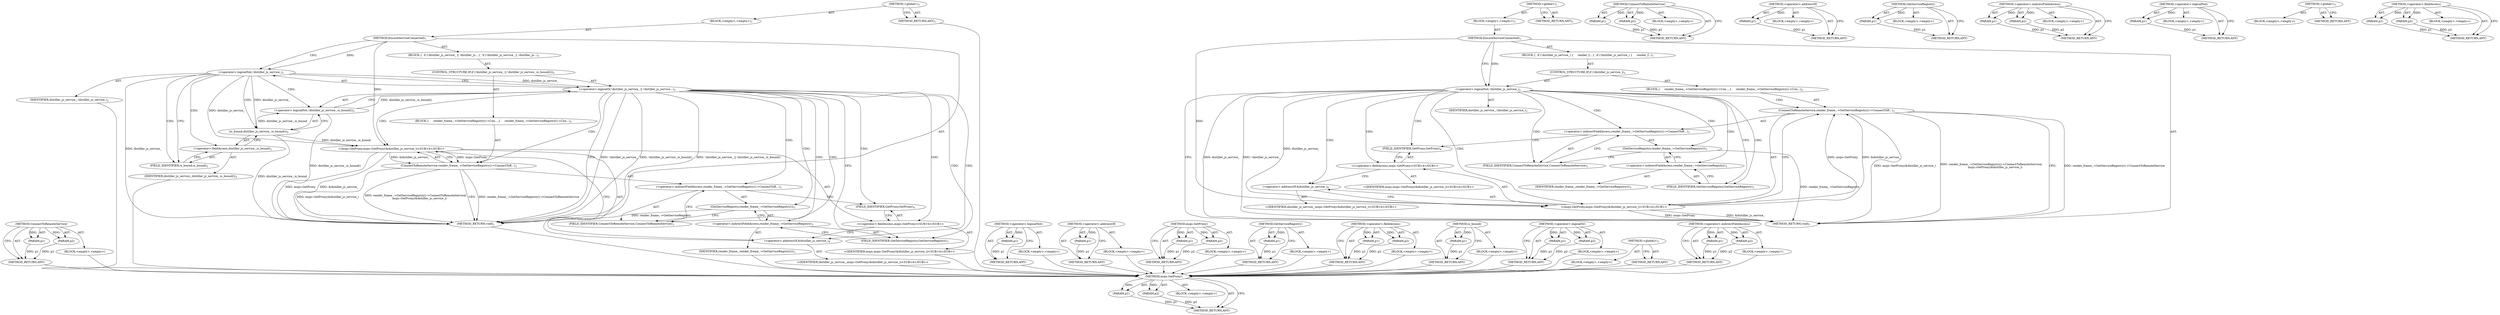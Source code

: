 digraph "&lt;operator&gt;.indirectFieldAccess" {
vulnerable_60 [label=<(METHOD,mojo.GetProxy)>];
vulnerable_61 [label=<(PARAM,p1)>];
vulnerable_62 [label=<(PARAM,p2)>];
vulnerable_63 [label=<(BLOCK,&lt;empty&gt;,&lt;empty&gt;)>];
vulnerable_64 [label=<(METHOD_RETURN,ANY)>];
vulnerable_6 [label=<(METHOD,&lt;global&gt;)<SUB>1</SUB>>];
vulnerable_7 [label=<(BLOCK,&lt;empty&gt;,&lt;empty&gt;)<SUB>1</SUB>>];
vulnerable_8 [label=<(METHOD,EnsureServiceConnected)<SUB>1</SUB>>];
vulnerable_9 [label=<(BLOCK,{
  if (!distiller_js_service_) {
     render_f...,{
  if (!distiller_js_service_) {
     render_f...)<SUB>1</SUB>>];
vulnerable_10 [label=<(CONTROL_STRUCTURE,IF,if (!distiller_js_service_))<SUB>2</SUB>>];
vulnerable_11 [label=<(&lt;operator&gt;.logicalNot,!distiller_js_service_)<SUB>2</SUB>>];
vulnerable_12 [label=<(IDENTIFIER,distiller_js_service_,!distiller_js_service_)<SUB>2</SUB>>];
vulnerable_13 [label=<(BLOCK,{
     render_frame_-&gt;GetServiceRegistry()-&gt;Con...,{
     render_frame_-&gt;GetServiceRegistry()-&gt;Con...)<SUB>2</SUB>>];
vulnerable_14 [label=<(ConnectToRemoteService,render_frame_-&gt;GetServiceRegistry()-&gt;ConnectToR...)<SUB>3</SUB>>];
vulnerable_15 [label=<(&lt;operator&gt;.indirectFieldAccess,render_frame_-&gt;GetServiceRegistry()-&gt;ConnectToR...)<SUB>3</SUB>>];
vulnerable_16 [label=<(GetServiceRegistry,render_frame_-&gt;GetServiceRegistry())<SUB>3</SUB>>];
vulnerable_17 [label=<(&lt;operator&gt;.indirectFieldAccess,render_frame_-&gt;GetServiceRegistry)<SUB>3</SUB>>];
vulnerable_18 [label=<(IDENTIFIER,render_frame_,render_frame_-&gt;GetServiceRegistry())<SUB>3</SUB>>];
vulnerable_19 [label=<(FIELD_IDENTIFIER,GetServiceRegistry,GetServiceRegistry)<SUB>3</SUB>>];
vulnerable_20 [label=<(FIELD_IDENTIFIER,ConnectToRemoteService,ConnectToRemoteService)<SUB>3</SUB>>];
vulnerable_21 [label="<(mojo.GetProxy,mojo::GetProxy(&amp;distiller_js_service_))<SUB>4</SUB>>"];
vulnerable_22 [label="<(&lt;operator&gt;.fieldAccess,mojo::GetProxy)<SUB>4</SUB>>"];
vulnerable_23 [label="<(IDENTIFIER,mojo,mojo::GetProxy(&amp;distiller_js_service_))<SUB>4</SUB>>"];
vulnerable_24 [label=<(FIELD_IDENTIFIER,GetProxy,GetProxy)<SUB>4</SUB>>];
vulnerable_25 [label=<(&lt;operator&gt;.addressOf,&amp;distiller_js_service_)<SUB>4</SUB>>];
vulnerable_26 [label="<(IDENTIFIER,distiller_js_service_,mojo::GetProxy(&amp;distiller_js_service_))<SUB>4</SUB>>"];
vulnerable_27 [label=<(METHOD_RETURN,void)<SUB>1</SUB>>];
vulnerable_29 [label=<(METHOD_RETURN,ANY)<SUB>1</SUB>>];
vulnerable_46 [label=<(METHOD,ConnectToRemoteService)>];
vulnerable_47 [label=<(PARAM,p1)>];
vulnerable_48 [label=<(PARAM,p2)>];
vulnerable_49 [label=<(BLOCK,&lt;empty&gt;,&lt;empty&gt;)>];
vulnerable_50 [label=<(METHOD_RETURN,ANY)>];
vulnerable_70 [label=<(METHOD,&lt;operator&gt;.addressOf)>];
vulnerable_71 [label=<(PARAM,p1)>];
vulnerable_72 [label=<(BLOCK,&lt;empty&gt;,&lt;empty&gt;)>];
vulnerable_73 [label=<(METHOD_RETURN,ANY)>];
vulnerable_56 [label=<(METHOD,GetServiceRegistry)>];
vulnerable_57 [label=<(PARAM,p1)>];
vulnerable_58 [label=<(BLOCK,&lt;empty&gt;,&lt;empty&gt;)>];
vulnerable_59 [label=<(METHOD_RETURN,ANY)>];
vulnerable_51 [label=<(METHOD,&lt;operator&gt;.indirectFieldAccess)>];
vulnerable_52 [label=<(PARAM,p1)>];
vulnerable_53 [label=<(PARAM,p2)>];
vulnerable_54 [label=<(BLOCK,&lt;empty&gt;,&lt;empty&gt;)>];
vulnerable_55 [label=<(METHOD_RETURN,ANY)>];
vulnerable_42 [label=<(METHOD,&lt;operator&gt;.logicalNot)>];
vulnerable_43 [label=<(PARAM,p1)>];
vulnerable_44 [label=<(BLOCK,&lt;empty&gt;,&lt;empty&gt;)>];
vulnerable_45 [label=<(METHOD_RETURN,ANY)>];
vulnerable_36 [label=<(METHOD,&lt;global&gt;)<SUB>1</SUB>>];
vulnerable_37 [label=<(BLOCK,&lt;empty&gt;,&lt;empty&gt;)>];
vulnerable_38 [label=<(METHOD_RETURN,ANY)>];
vulnerable_65 [label=<(METHOD,&lt;operator&gt;.fieldAccess)>];
vulnerable_66 [label=<(PARAM,p1)>];
vulnerable_67 [label=<(PARAM,p2)>];
vulnerable_68 [label=<(BLOCK,&lt;empty&gt;,&lt;empty&gt;)>];
vulnerable_69 [label=<(METHOD_RETURN,ANY)>];
fixed_66 [label=<(METHOD,ConnectToRemoteService)>];
fixed_67 [label=<(PARAM,p1)>];
fixed_68 [label=<(PARAM,p2)>];
fixed_69 [label=<(BLOCK,&lt;empty&gt;,&lt;empty&gt;)>];
fixed_70 [label=<(METHOD_RETURN,ANY)>];
fixed_6 [label=<(METHOD,&lt;global&gt;)<SUB>1</SUB>>];
fixed_7 [label=<(BLOCK,&lt;empty&gt;,&lt;empty&gt;)<SUB>1</SUB>>];
fixed_8 [label=<(METHOD,EnsureServiceConnected)<SUB>1</SUB>>];
fixed_9 [label=<(BLOCK,{
  if (!distiller_js_service_ || !distiller_js...,{
  if (!distiller_js_service_ || !distiller_js...)<SUB>1</SUB>>];
fixed_10 [label=<(CONTROL_STRUCTURE,IF,if (!distiller_js_service_ || !distiller_js_service_.is_bound()))<SUB>2</SUB>>];
fixed_11 [label=<(&lt;operator&gt;.logicalOr,!distiller_js_service_ || !distiller_js_service...)<SUB>2</SUB>>];
fixed_12 [label=<(&lt;operator&gt;.logicalNot,!distiller_js_service_)<SUB>2</SUB>>];
fixed_13 [label=<(IDENTIFIER,distiller_js_service_,!distiller_js_service_)<SUB>2</SUB>>];
fixed_14 [label=<(&lt;operator&gt;.logicalNot,!distiller_js_service_.is_bound())<SUB>2</SUB>>];
fixed_15 [label=<(is_bound,distiller_js_service_.is_bound())<SUB>2</SUB>>];
fixed_16 [label=<(&lt;operator&gt;.fieldAccess,distiller_js_service_.is_bound)<SUB>2</SUB>>];
fixed_17 [label=<(IDENTIFIER,distiller_js_service_,distiller_js_service_.is_bound())<SUB>2</SUB>>];
fixed_18 [label=<(FIELD_IDENTIFIER,is_bound,is_bound)<SUB>2</SUB>>];
fixed_19 [label=<(BLOCK,{
     render_frame_-&gt;GetServiceRegistry()-&gt;Con...,{
     render_frame_-&gt;GetServiceRegistry()-&gt;Con...)<SUB>2</SUB>>];
fixed_20 [label=<(ConnectToRemoteService,render_frame_-&gt;GetServiceRegistry()-&gt;ConnectToR...)<SUB>3</SUB>>];
fixed_21 [label=<(&lt;operator&gt;.indirectFieldAccess,render_frame_-&gt;GetServiceRegistry()-&gt;ConnectToR...)<SUB>3</SUB>>];
fixed_22 [label=<(GetServiceRegistry,render_frame_-&gt;GetServiceRegistry())<SUB>3</SUB>>];
fixed_23 [label=<(&lt;operator&gt;.indirectFieldAccess,render_frame_-&gt;GetServiceRegistry)<SUB>3</SUB>>];
fixed_24 [label=<(IDENTIFIER,render_frame_,render_frame_-&gt;GetServiceRegistry())<SUB>3</SUB>>];
fixed_25 [label=<(FIELD_IDENTIFIER,GetServiceRegistry,GetServiceRegistry)<SUB>3</SUB>>];
fixed_26 [label=<(FIELD_IDENTIFIER,ConnectToRemoteService,ConnectToRemoteService)<SUB>3</SUB>>];
fixed_27 [label="<(mojo.GetProxy,mojo::GetProxy(&amp;distiller_js_service_))<SUB>4</SUB>>"];
fixed_28 [label="<(&lt;operator&gt;.fieldAccess,mojo::GetProxy)<SUB>4</SUB>>"];
fixed_29 [label="<(IDENTIFIER,mojo,mojo::GetProxy(&amp;distiller_js_service_))<SUB>4</SUB>>"];
fixed_30 [label=<(FIELD_IDENTIFIER,GetProxy,GetProxy)<SUB>4</SUB>>];
fixed_31 [label=<(&lt;operator&gt;.addressOf,&amp;distiller_js_service_)<SUB>4</SUB>>];
fixed_32 [label="<(IDENTIFIER,distiller_js_service_,mojo::GetProxy(&amp;distiller_js_service_))<SUB>4</SUB>>"];
fixed_33 [label=<(METHOD_RETURN,void)<SUB>1</SUB>>];
fixed_35 [label=<(METHOD_RETURN,ANY)<SUB>1</SUB>>];
fixed_53 [label=<(METHOD,&lt;operator&gt;.logicalNot)>];
fixed_54 [label=<(PARAM,p1)>];
fixed_55 [label=<(BLOCK,&lt;empty&gt;,&lt;empty&gt;)>];
fixed_56 [label=<(METHOD_RETURN,ANY)>];
fixed_85 [label=<(METHOD,&lt;operator&gt;.addressOf)>];
fixed_86 [label=<(PARAM,p1)>];
fixed_87 [label=<(BLOCK,&lt;empty&gt;,&lt;empty&gt;)>];
fixed_88 [label=<(METHOD_RETURN,ANY)>];
fixed_80 [label=<(METHOD,mojo.GetProxy)>];
fixed_81 [label=<(PARAM,p1)>];
fixed_82 [label=<(PARAM,p2)>];
fixed_83 [label=<(BLOCK,&lt;empty&gt;,&lt;empty&gt;)>];
fixed_84 [label=<(METHOD_RETURN,ANY)>];
fixed_76 [label=<(METHOD,GetServiceRegistry)>];
fixed_77 [label=<(PARAM,p1)>];
fixed_78 [label=<(BLOCK,&lt;empty&gt;,&lt;empty&gt;)>];
fixed_79 [label=<(METHOD_RETURN,ANY)>];
fixed_61 [label=<(METHOD,&lt;operator&gt;.fieldAccess)>];
fixed_62 [label=<(PARAM,p1)>];
fixed_63 [label=<(PARAM,p2)>];
fixed_64 [label=<(BLOCK,&lt;empty&gt;,&lt;empty&gt;)>];
fixed_65 [label=<(METHOD_RETURN,ANY)>];
fixed_57 [label=<(METHOD,is_bound)>];
fixed_58 [label=<(PARAM,p1)>];
fixed_59 [label=<(BLOCK,&lt;empty&gt;,&lt;empty&gt;)>];
fixed_60 [label=<(METHOD_RETURN,ANY)>];
fixed_48 [label=<(METHOD,&lt;operator&gt;.logicalOr)>];
fixed_49 [label=<(PARAM,p1)>];
fixed_50 [label=<(PARAM,p2)>];
fixed_51 [label=<(BLOCK,&lt;empty&gt;,&lt;empty&gt;)>];
fixed_52 [label=<(METHOD_RETURN,ANY)>];
fixed_42 [label=<(METHOD,&lt;global&gt;)<SUB>1</SUB>>];
fixed_43 [label=<(BLOCK,&lt;empty&gt;,&lt;empty&gt;)>];
fixed_44 [label=<(METHOD_RETURN,ANY)>];
fixed_71 [label=<(METHOD,&lt;operator&gt;.indirectFieldAccess)>];
fixed_72 [label=<(PARAM,p1)>];
fixed_73 [label=<(PARAM,p2)>];
fixed_74 [label=<(BLOCK,&lt;empty&gt;,&lt;empty&gt;)>];
fixed_75 [label=<(METHOD_RETURN,ANY)>];
vulnerable_60 -> vulnerable_61  [key=0, label="AST: "];
vulnerable_60 -> vulnerable_61  [key=1, label="DDG: "];
vulnerable_60 -> vulnerable_63  [key=0, label="AST: "];
vulnerable_60 -> vulnerable_62  [key=0, label="AST: "];
vulnerable_60 -> vulnerable_62  [key=1, label="DDG: "];
vulnerable_60 -> vulnerable_64  [key=0, label="AST: "];
vulnerable_60 -> vulnerable_64  [key=1, label="CFG: "];
vulnerable_61 -> vulnerable_64  [key=0, label="DDG: p1"];
vulnerable_62 -> vulnerable_64  [key=0, label="DDG: p2"];
vulnerable_6 -> vulnerable_7  [key=0, label="AST: "];
vulnerable_6 -> vulnerable_29  [key=0, label="AST: "];
vulnerable_6 -> vulnerable_29  [key=1, label="CFG: "];
vulnerable_7 -> vulnerable_8  [key=0, label="AST: "];
vulnerable_8 -> vulnerable_9  [key=0, label="AST: "];
vulnerable_8 -> vulnerable_27  [key=0, label="AST: "];
vulnerable_8 -> vulnerable_11  [key=0, label="CFG: "];
vulnerable_8 -> vulnerable_11  [key=1, label="DDG: "];
vulnerable_8 -> vulnerable_21  [key=0, label="DDG: "];
vulnerable_9 -> vulnerable_10  [key=0, label="AST: "];
vulnerable_10 -> vulnerable_11  [key=0, label="AST: "];
vulnerable_10 -> vulnerable_13  [key=0, label="AST: "];
vulnerable_11 -> vulnerable_12  [key=0, label="AST: "];
vulnerable_11 -> vulnerable_27  [key=0, label="CFG: "];
vulnerable_11 -> vulnerable_27  [key=1, label="DDG: distiller_js_service_"];
vulnerable_11 -> vulnerable_27  [key=2, label="DDG: !distiller_js_service_"];
vulnerable_11 -> vulnerable_19  [key=0, label="CFG: "];
vulnerable_11 -> vulnerable_19  [key=1, label="CDG: "];
vulnerable_11 -> vulnerable_21  [key=0, label="DDG: distiller_js_service_"];
vulnerable_11 -> vulnerable_21  [key=1, label="CDG: "];
vulnerable_11 -> vulnerable_24  [key=0, label="CDG: "];
vulnerable_11 -> vulnerable_16  [key=0, label="CDG: "];
vulnerable_11 -> vulnerable_17  [key=0, label="CDG: "];
vulnerable_11 -> vulnerable_15  [key=0, label="CDG: "];
vulnerable_11 -> vulnerable_14  [key=0, label="CDG: "];
vulnerable_11 -> vulnerable_20  [key=0, label="CDG: "];
vulnerable_11 -> vulnerable_25  [key=0, label="CDG: "];
vulnerable_11 -> vulnerable_22  [key=0, label="CDG: "];
vulnerable_13 -> vulnerable_14  [key=0, label="AST: "];
vulnerable_14 -> vulnerable_15  [key=0, label="AST: "];
vulnerable_14 -> vulnerable_21  [key=0, label="AST: "];
vulnerable_14 -> vulnerable_27  [key=0, label="CFG: "];
vulnerable_14 -> vulnerable_27  [key=1, label="DDG: render_frame_-&gt;GetServiceRegistry()-&gt;ConnectToRemoteService"];
vulnerable_14 -> vulnerable_27  [key=2, label="DDG: mojo::GetProxy(&amp;distiller_js_service_)"];
vulnerable_14 -> vulnerable_27  [key=3, label="DDG: render_frame_-&gt;GetServiceRegistry()-&gt;ConnectToRemoteService(
         mojo::GetProxy(&amp;distiller_js_service_))"];
vulnerable_15 -> vulnerable_16  [key=0, label="AST: "];
vulnerable_15 -> vulnerable_20  [key=0, label="AST: "];
vulnerable_15 -> vulnerable_24  [key=0, label="CFG: "];
vulnerable_16 -> vulnerable_17  [key=0, label="AST: "];
vulnerable_16 -> vulnerable_20  [key=0, label="CFG: "];
vulnerable_16 -> vulnerable_27  [key=0, label="DDG: render_frame_-&gt;GetServiceRegistry"];
vulnerable_17 -> vulnerable_18  [key=0, label="AST: "];
vulnerable_17 -> vulnerable_19  [key=0, label="AST: "];
vulnerable_17 -> vulnerable_16  [key=0, label="CFG: "];
vulnerable_19 -> vulnerable_17  [key=0, label="CFG: "];
vulnerable_20 -> vulnerable_15  [key=0, label="CFG: "];
vulnerable_21 -> vulnerable_22  [key=0, label="AST: "];
vulnerable_21 -> vulnerable_25  [key=0, label="AST: "];
vulnerable_21 -> vulnerable_14  [key=0, label="CFG: "];
vulnerable_21 -> vulnerable_14  [key=1, label="DDG: mojo::GetProxy"];
vulnerable_21 -> vulnerable_14  [key=2, label="DDG: &amp;distiller_js_service_"];
vulnerable_21 -> vulnerable_27  [key=0, label="DDG: mojo::GetProxy"];
vulnerable_21 -> vulnerable_27  [key=1, label="DDG: &amp;distiller_js_service_"];
vulnerable_22 -> vulnerable_23  [key=0, label="AST: "];
vulnerable_22 -> vulnerable_24  [key=0, label="AST: "];
vulnerable_22 -> vulnerable_25  [key=0, label="CFG: "];
vulnerable_24 -> vulnerable_22  [key=0, label="CFG: "];
vulnerable_25 -> vulnerable_26  [key=0, label="AST: "];
vulnerable_25 -> vulnerable_21  [key=0, label="CFG: "];
vulnerable_46 -> vulnerable_47  [key=0, label="AST: "];
vulnerable_46 -> vulnerable_47  [key=1, label="DDG: "];
vulnerable_46 -> vulnerable_49  [key=0, label="AST: "];
vulnerable_46 -> vulnerable_48  [key=0, label="AST: "];
vulnerable_46 -> vulnerable_48  [key=1, label="DDG: "];
vulnerable_46 -> vulnerable_50  [key=0, label="AST: "];
vulnerable_46 -> vulnerable_50  [key=1, label="CFG: "];
vulnerable_47 -> vulnerable_50  [key=0, label="DDG: p1"];
vulnerable_48 -> vulnerable_50  [key=0, label="DDG: p2"];
vulnerable_70 -> vulnerable_71  [key=0, label="AST: "];
vulnerable_70 -> vulnerable_71  [key=1, label="DDG: "];
vulnerable_70 -> vulnerable_72  [key=0, label="AST: "];
vulnerable_70 -> vulnerable_73  [key=0, label="AST: "];
vulnerable_70 -> vulnerable_73  [key=1, label="CFG: "];
vulnerable_71 -> vulnerable_73  [key=0, label="DDG: p1"];
vulnerable_56 -> vulnerable_57  [key=0, label="AST: "];
vulnerable_56 -> vulnerable_57  [key=1, label="DDG: "];
vulnerable_56 -> vulnerable_58  [key=0, label="AST: "];
vulnerable_56 -> vulnerable_59  [key=0, label="AST: "];
vulnerable_56 -> vulnerable_59  [key=1, label="CFG: "];
vulnerable_57 -> vulnerable_59  [key=0, label="DDG: p1"];
vulnerable_51 -> vulnerable_52  [key=0, label="AST: "];
vulnerable_51 -> vulnerable_52  [key=1, label="DDG: "];
vulnerable_51 -> vulnerable_54  [key=0, label="AST: "];
vulnerable_51 -> vulnerable_53  [key=0, label="AST: "];
vulnerable_51 -> vulnerable_53  [key=1, label="DDG: "];
vulnerable_51 -> vulnerable_55  [key=0, label="AST: "];
vulnerable_51 -> vulnerable_55  [key=1, label="CFG: "];
vulnerable_52 -> vulnerable_55  [key=0, label="DDG: p1"];
vulnerable_53 -> vulnerable_55  [key=0, label="DDG: p2"];
vulnerable_42 -> vulnerable_43  [key=0, label="AST: "];
vulnerable_42 -> vulnerable_43  [key=1, label="DDG: "];
vulnerable_42 -> vulnerable_44  [key=0, label="AST: "];
vulnerable_42 -> vulnerable_45  [key=0, label="AST: "];
vulnerable_42 -> vulnerable_45  [key=1, label="CFG: "];
vulnerable_43 -> vulnerable_45  [key=0, label="DDG: p1"];
vulnerable_36 -> vulnerable_37  [key=0, label="AST: "];
vulnerable_36 -> vulnerable_38  [key=0, label="AST: "];
vulnerable_36 -> vulnerable_38  [key=1, label="CFG: "];
vulnerable_65 -> vulnerable_66  [key=0, label="AST: "];
vulnerable_65 -> vulnerable_66  [key=1, label="DDG: "];
vulnerable_65 -> vulnerable_68  [key=0, label="AST: "];
vulnerable_65 -> vulnerable_67  [key=0, label="AST: "];
vulnerable_65 -> vulnerable_67  [key=1, label="DDG: "];
vulnerable_65 -> vulnerable_69  [key=0, label="AST: "];
vulnerable_65 -> vulnerable_69  [key=1, label="CFG: "];
vulnerable_66 -> vulnerable_69  [key=0, label="DDG: p1"];
vulnerable_67 -> vulnerable_69  [key=0, label="DDG: p2"];
fixed_66 -> fixed_67  [key=0, label="AST: "];
fixed_66 -> fixed_67  [key=1, label="DDG: "];
fixed_66 -> fixed_69  [key=0, label="AST: "];
fixed_66 -> fixed_68  [key=0, label="AST: "];
fixed_66 -> fixed_68  [key=1, label="DDG: "];
fixed_66 -> fixed_70  [key=0, label="AST: "];
fixed_66 -> fixed_70  [key=1, label="CFG: "];
fixed_67 -> fixed_70  [key=0, label="DDG: p1"];
fixed_68 -> fixed_70  [key=0, label="DDG: p2"];
fixed_69 -> vulnerable_60  [key=0];
fixed_70 -> vulnerable_60  [key=0];
fixed_6 -> fixed_7  [key=0, label="AST: "];
fixed_6 -> fixed_35  [key=0, label="AST: "];
fixed_6 -> fixed_35  [key=1, label="CFG: "];
fixed_7 -> fixed_8  [key=0, label="AST: "];
fixed_8 -> fixed_9  [key=0, label="AST: "];
fixed_8 -> fixed_33  [key=0, label="AST: "];
fixed_8 -> fixed_12  [key=0, label="CFG: "];
fixed_8 -> fixed_12  [key=1, label="DDG: "];
fixed_8 -> fixed_27  [key=0, label="DDG: "];
fixed_9 -> fixed_10  [key=0, label="AST: "];
fixed_10 -> fixed_11  [key=0, label="AST: "];
fixed_10 -> fixed_19  [key=0, label="AST: "];
fixed_11 -> fixed_12  [key=0, label="AST: "];
fixed_11 -> fixed_14  [key=0, label="AST: "];
fixed_11 -> fixed_33  [key=0, label="CFG: "];
fixed_11 -> fixed_33  [key=1, label="DDG: !distiller_js_service_"];
fixed_11 -> fixed_33  [key=2, label="DDG: !distiller_js_service_.is_bound()"];
fixed_11 -> fixed_33  [key=3, label="DDG: !distiller_js_service_ || !distiller_js_service_.is_bound()"];
fixed_11 -> fixed_25  [key=0, label="CFG: "];
fixed_11 -> fixed_25  [key=1, label="CDG: "];
fixed_11 -> fixed_30  [key=0, label="CDG: "];
fixed_11 -> fixed_21  [key=0, label="CDG: "];
fixed_11 -> fixed_26  [key=0, label="CDG: "];
fixed_11 -> fixed_23  [key=0, label="CDG: "];
fixed_11 -> fixed_28  [key=0, label="CDG: "];
fixed_11 -> fixed_20  [key=0, label="CDG: "];
fixed_11 -> fixed_22  [key=0, label="CDG: "];
fixed_11 -> fixed_27  [key=0, label="CDG: "];
fixed_11 -> fixed_31  [key=0, label="CDG: "];
fixed_12 -> fixed_13  [key=0, label="AST: "];
fixed_12 -> fixed_11  [key=0, label="CFG: "];
fixed_12 -> fixed_11  [key=1, label="DDG: distiller_js_service_"];
fixed_12 -> fixed_18  [key=0, label="CFG: "];
fixed_12 -> fixed_18  [key=1, label="CDG: "];
fixed_12 -> fixed_33  [key=0, label="DDG: distiller_js_service_"];
fixed_12 -> fixed_15  [key=0, label="DDG: distiller_js_service_"];
fixed_12 -> fixed_15  [key=1, label="CDG: "];
fixed_12 -> fixed_27  [key=0, label="DDG: distiller_js_service_"];
fixed_12 -> fixed_16  [key=0, label="CDG: "];
fixed_12 -> fixed_14  [key=0, label="CDG: "];
fixed_13 -> vulnerable_60  [key=0];
fixed_14 -> fixed_15  [key=0, label="AST: "];
fixed_14 -> fixed_11  [key=0, label="CFG: "];
fixed_14 -> fixed_11  [key=1, label="DDG: distiller_js_service_.is_bound()"];
fixed_14 -> fixed_33  [key=0, label="DDG: distiller_js_service_.is_bound()"];
fixed_15 -> fixed_16  [key=0, label="AST: "];
fixed_15 -> fixed_14  [key=0, label="CFG: "];
fixed_15 -> fixed_14  [key=1, label="DDG: distiller_js_service_.is_bound"];
fixed_15 -> fixed_33  [key=0, label="DDG: distiller_js_service_.is_bound"];
fixed_15 -> fixed_27  [key=0, label="DDG: distiller_js_service_.is_bound"];
fixed_16 -> fixed_17  [key=0, label="AST: "];
fixed_16 -> fixed_18  [key=0, label="AST: "];
fixed_16 -> fixed_15  [key=0, label="CFG: "];
fixed_17 -> vulnerable_60  [key=0];
fixed_18 -> fixed_16  [key=0, label="CFG: "];
fixed_19 -> fixed_20  [key=0, label="AST: "];
fixed_20 -> fixed_21  [key=0, label="AST: "];
fixed_20 -> fixed_27  [key=0, label="AST: "];
fixed_20 -> fixed_33  [key=0, label="CFG: "];
fixed_20 -> fixed_33  [key=1, label="DDG: render_frame_-&gt;GetServiceRegistry()-&gt;ConnectToRemoteService"];
fixed_20 -> fixed_33  [key=2, label="DDG: mojo::GetProxy(&amp;distiller_js_service_)"];
fixed_20 -> fixed_33  [key=3, label="DDG: render_frame_-&gt;GetServiceRegistry()-&gt;ConnectToRemoteService(
         mojo::GetProxy(&amp;distiller_js_service_))"];
fixed_21 -> fixed_22  [key=0, label="AST: "];
fixed_21 -> fixed_26  [key=0, label="AST: "];
fixed_21 -> fixed_30  [key=0, label="CFG: "];
fixed_22 -> fixed_23  [key=0, label="AST: "];
fixed_22 -> fixed_26  [key=0, label="CFG: "];
fixed_22 -> fixed_33  [key=0, label="DDG: render_frame_-&gt;GetServiceRegistry"];
fixed_23 -> fixed_24  [key=0, label="AST: "];
fixed_23 -> fixed_25  [key=0, label="AST: "];
fixed_23 -> fixed_22  [key=0, label="CFG: "];
fixed_24 -> vulnerable_60  [key=0];
fixed_25 -> fixed_23  [key=0, label="CFG: "];
fixed_26 -> fixed_21  [key=0, label="CFG: "];
fixed_27 -> fixed_28  [key=0, label="AST: "];
fixed_27 -> fixed_31  [key=0, label="AST: "];
fixed_27 -> fixed_20  [key=0, label="CFG: "];
fixed_27 -> fixed_20  [key=1, label="DDG: mojo::GetProxy"];
fixed_27 -> fixed_20  [key=2, label="DDG: &amp;distiller_js_service_"];
fixed_27 -> fixed_33  [key=0, label="DDG: mojo::GetProxy"];
fixed_27 -> fixed_33  [key=1, label="DDG: &amp;distiller_js_service_"];
fixed_28 -> fixed_29  [key=0, label="AST: "];
fixed_28 -> fixed_30  [key=0, label="AST: "];
fixed_28 -> fixed_31  [key=0, label="CFG: "];
fixed_29 -> vulnerable_60  [key=0];
fixed_30 -> fixed_28  [key=0, label="CFG: "];
fixed_31 -> fixed_32  [key=0, label="AST: "];
fixed_31 -> fixed_27  [key=0, label="CFG: "];
fixed_32 -> vulnerable_60  [key=0];
fixed_33 -> vulnerable_60  [key=0];
fixed_35 -> vulnerable_60  [key=0];
fixed_53 -> fixed_54  [key=0, label="AST: "];
fixed_53 -> fixed_54  [key=1, label="DDG: "];
fixed_53 -> fixed_55  [key=0, label="AST: "];
fixed_53 -> fixed_56  [key=0, label="AST: "];
fixed_53 -> fixed_56  [key=1, label="CFG: "];
fixed_54 -> fixed_56  [key=0, label="DDG: p1"];
fixed_55 -> vulnerable_60  [key=0];
fixed_56 -> vulnerable_60  [key=0];
fixed_85 -> fixed_86  [key=0, label="AST: "];
fixed_85 -> fixed_86  [key=1, label="DDG: "];
fixed_85 -> fixed_87  [key=0, label="AST: "];
fixed_85 -> fixed_88  [key=0, label="AST: "];
fixed_85 -> fixed_88  [key=1, label="CFG: "];
fixed_86 -> fixed_88  [key=0, label="DDG: p1"];
fixed_87 -> vulnerable_60  [key=0];
fixed_88 -> vulnerable_60  [key=0];
fixed_80 -> fixed_81  [key=0, label="AST: "];
fixed_80 -> fixed_81  [key=1, label="DDG: "];
fixed_80 -> fixed_83  [key=0, label="AST: "];
fixed_80 -> fixed_82  [key=0, label="AST: "];
fixed_80 -> fixed_82  [key=1, label="DDG: "];
fixed_80 -> fixed_84  [key=0, label="AST: "];
fixed_80 -> fixed_84  [key=1, label="CFG: "];
fixed_81 -> fixed_84  [key=0, label="DDG: p1"];
fixed_82 -> fixed_84  [key=0, label="DDG: p2"];
fixed_83 -> vulnerable_60  [key=0];
fixed_84 -> vulnerable_60  [key=0];
fixed_76 -> fixed_77  [key=0, label="AST: "];
fixed_76 -> fixed_77  [key=1, label="DDG: "];
fixed_76 -> fixed_78  [key=0, label="AST: "];
fixed_76 -> fixed_79  [key=0, label="AST: "];
fixed_76 -> fixed_79  [key=1, label="CFG: "];
fixed_77 -> fixed_79  [key=0, label="DDG: p1"];
fixed_78 -> vulnerable_60  [key=0];
fixed_79 -> vulnerable_60  [key=0];
fixed_61 -> fixed_62  [key=0, label="AST: "];
fixed_61 -> fixed_62  [key=1, label="DDG: "];
fixed_61 -> fixed_64  [key=0, label="AST: "];
fixed_61 -> fixed_63  [key=0, label="AST: "];
fixed_61 -> fixed_63  [key=1, label="DDG: "];
fixed_61 -> fixed_65  [key=0, label="AST: "];
fixed_61 -> fixed_65  [key=1, label="CFG: "];
fixed_62 -> fixed_65  [key=0, label="DDG: p1"];
fixed_63 -> fixed_65  [key=0, label="DDG: p2"];
fixed_64 -> vulnerable_60  [key=0];
fixed_65 -> vulnerable_60  [key=0];
fixed_57 -> fixed_58  [key=0, label="AST: "];
fixed_57 -> fixed_58  [key=1, label="DDG: "];
fixed_57 -> fixed_59  [key=0, label="AST: "];
fixed_57 -> fixed_60  [key=0, label="AST: "];
fixed_57 -> fixed_60  [key=1, label="CFG: "];
fixed_58 -> fixed_60  [key=0, label="DDG: p1"];
fixed_59 -> vulnerable_60  [key=0];
fixed_60 -> vulnerable_60  [key=0];
fixed_48 -> fixed_49  [key=0, label="AST: "];
fixed_48 -> fixed_49  [key=1, label="DDG: "];
fixed_48 -> fixed_51  [key=0, label="AST: "];
fixed_48 -> fixed_50  [key=0, label="AST: "];
fixed_48 -> fixed_50  [key=1, label="DDG: "];
fixed_48 -> fixed_52  [key=0, label="AST: "];
fixed_48 -> fixed_52  [key=1, label="CFG: "];
fixed_49 -> fixed_52  [key=0, label="DDG: p1"];
fixed_50 -> fixed_52  [key=0, label="DDG: p2"];
fixed_51 -> vulnerable_60  [key=0];
fixed_52 -> vulnerable_60  [key=0];
fixed_42 -> fixed_43  [key=0, label="AST: "];
fixed_42 -> fixed_44  [key=0, label="AST: "];
fixed_42 -> fixed_44  [key=1, label="CFG: "];
fixed_43 -> vulnerable_60  [key=0];
fixed_44 -> vulnerable_60  [key=0];
fixed_71 -> fixed_72  [key=0, label="AST: "];
fixed_71 -> fixed_72  [key=1, label="DDG: "];
fixed_71 -> fixed_74  [key=0, label="AST: "];
fixed_71 -> fixed_73  [key=0, label="AST: "];
fixed_71 -> fixed_73  [key=1, label="DDG: "];
fixed_71 -> fixed_75  [key=0, label="AST: "];
fixed_71 -> fixed_75  [key=1, label="CFG: "];
fixed_72 -> fixed_75  [key=0, label="DDG: p1"];
fixed_73 -> fixed_75  [key=0, label="DDG: p2"];
fixed_74 -> vulnerable_60  [key=0];
fixed_75 -> vulnerable_60  [key=0];
}
